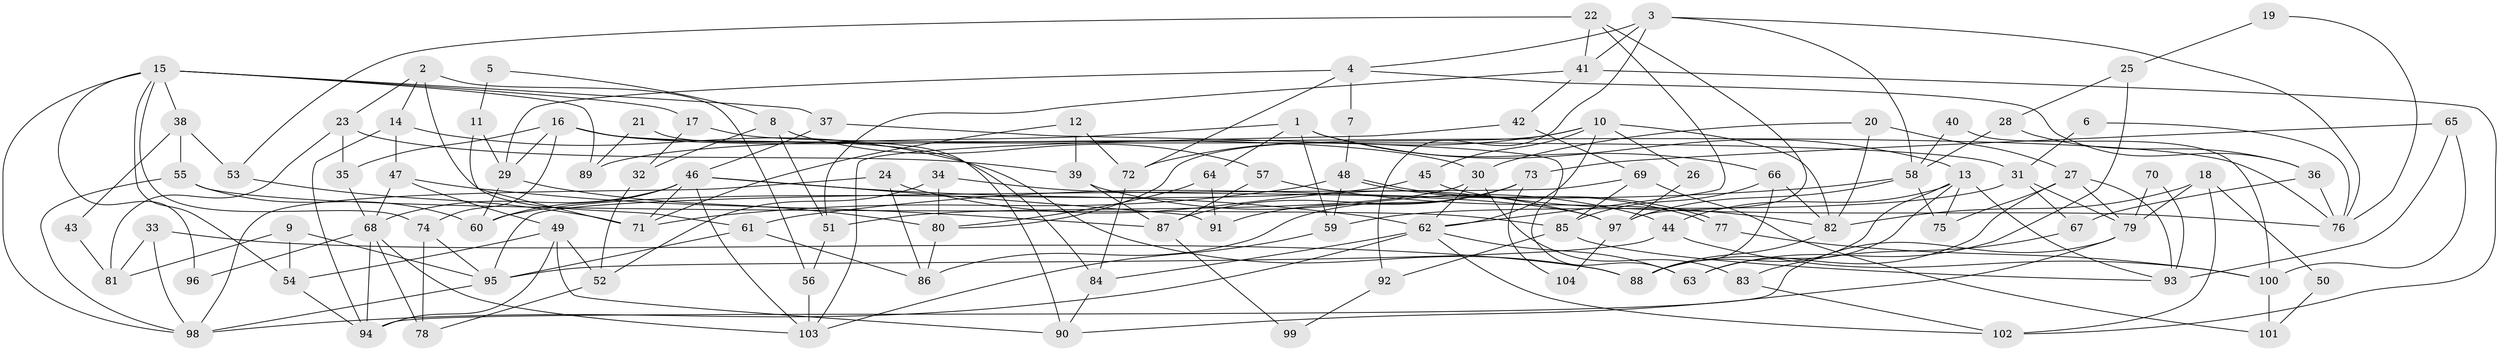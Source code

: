 // Generated by graph-tools (version 1.1) at 2025/36/03/09/25 02:36:19]
// undirected, 104 vertices, 208 edges
graph export_dot {
graph [start="1"]
  node [color=gray90,style=filled];
  1;
  2;
  3;
  4;
  5;
  6;
  7;
  8;
  9;
  10;
  11;
  12;
  13;
  14;
  15;
  16;
  17;
  18;
  19;
  20;
  21;
  22;
  23;
  24;
  25;
  26;
  27;
  28;
  29;
  30;
  31;
  32;
  33;
  34;
  35;
  36;
  37;
  38;
  39;
  40;
  41;
  42;
  43;
  44;
  45;
  46;
  47;
  48;
  49;
  50;
  51;
  52;
  53;
  54;
  55;
  56;
  57;
  58;
  59;
  60;
  61;
  62;
  63;
  64;
  65;
  66;
  67;
  68;
  69;
  70;
  71;
  72;
  73;
  74;
  75;
  76;
  77;
  78;
  79;
  80;
  81;
  82;
  83;
  84;
  85;
  86;
  87;
  88;
  89;
  90;
  91;
  92;
  93;
  94;
  95;
  96;
  97;
  98;
  99;
  100;
  101;
  102;
  103;
  104;
  1 -- 59;
  1 -- 13;
  1 -- 64;
  1 -- 66;
  1 -- 89;
  2 -- 14;
  2 -- 61;
  2 -- 23;
  2 -- 56;
  3 -- 4;
  3 -- 58;
  3 -- 41;
  3 -- 76;
  3 -- 92;
  4 -- 29;
  4 -- 72;
  4 -- 7;
  4 -- 36;
  5 -- 8;
  5 -- 11;
  6 -- 76;
  6 -- 31;
  7 -- 48;
  8 -- 32;
  8 -- 51;
  8 -- 57;
  9 -- 54;
  9 -- 95;
  9 -- 81;
  10 -- 82;
  10 -- 45;
  10 -- 26;
  10 -- 62;
  10 -- 72;
  10 -- 80;
  11 -- 29;
  11 -- 71;
  12 -- 72;
  12 -- 39;
  12 -- 71;
  13 -- 93;
  13 -- 63;
  13 -- 44;
  13 -- 75;
  13 -- 88;
  14 -- 94;
  14 -- 88;
  14 -- 47;
  15 -- 98;
  15 -- 38;
  15 -- 17;
  15 -- 37;
  15 -- 54;
  15 -- 74;
  15 -- 89;
  15 -- 96;
  16 -- 29;
  16 -- 30;
  16 -- 31;
  16 -- 35;
  16 -- 74;
  16 -- 84;
  17 -- 76;
  17 -- 32;
  18 -- 102;
  18 -- 79;
  18 -- 50;
  18 -- 82;
  19 -- 25;
  19 -- 76;
  20 -- 27;
  20 -- 82;
  20 -- 30;
  21 -- 89;
  21 -- 90;
  22 -- 41;
  22 -- 62;
  22 -- 53;
  22 -- 97;
  23 -- 35;
  23 -- 39;
  23 -- 81;
  24 -- 97;
  24 -- 98;
  24 -- 86;
  25 -- 63;
  25 -- 28;
  26 -- 97;
  27 -- 88;
  27 -- 75;
  27 -- 79;
  27 -- 93;
  28 -- 36;
  28 -- 58;
  29 -- 80;
  29 -- 60;
  30 -- 62;
  30 -- 51;
  30 -- 83;
  31 -- 79;
  31 -- 59;
  31 -- 67;
  32 -- 52;
  33 -- 81;
  33 -- 88;
  33 -- 98;
  34 -- 80;
  34 -- 52;
  34 -- 97;
  35 -- 68;
  36 -- 67;
  36 -- 76;
  37 -- 46;
  37 -- 63;
  38 -- 55;
  38 -- 53;
  38 -- 43;
  39 -- 87;
  39 -- 44;
  40 -- 100;
  40 -- 58;
  41 -- 51;
  41 -- 42;
  41 -- 102;
  42 -- 103;
  42 -- 69;
  43 -- 81;
  44 -- 95;
  44 -- 100;
  45 -- 76;
  45 -- 60;
  46 -- 68;
  46 -- 62;
  46 -- 60;
  46 -- 71;
  46 -- 91;
  46 -- 103;
  47 -- 68;
  47 -- 49;
  47 -- 87;
  48 -- 71;
  48 -- 77;
  48 -- 77;
  48 -- 59;
  49 -- 54;
  49 -- 52;
  49 -- 90;
  49 -- 94;
  50 -- 101;
  51 -- 56;
  52 -- 78;
  53 -- 71;
  54 -- 94;
  55 -- 98;
  55 -- 85;
  55 -- 60;
  56 -- 103;
  57 -- 82;
  57 -- 87;
  58 -- 97;
  58 -- 61;
  58 -- 75;
  59 -- 103;
  61 -- 86;
  61 -- 95;
  62 -- 98;
  62 -- 63;
  62 -- 84;
  62 -- 102;
  64 -- 80;
  64 -- 91;
  65 -- 73;
  65 -- 93;
  65 -- 100;
  66 -- 88;
  66 -- 82;
  66 -- 85;
  67 -- 83;
  68 -- 94;
  68 -- 103;
  68 -- 78;
  68 -- 96;
  69 -- 95;
  69 -- 85;
  69 -- 101;
  70 -- 93;
  70 -- 79;
  72 -- 84;
  73 -- 87;
  73 -- 91;
  73 -- 86;
  73 -- 104;
  74 -- 78;
  74 -- 95;
  77 -- 100;
  79 -- 90;
  79 -- 94;
  80 -- 86;
  82 -- 88;
  83 -- 102;
  84 -- 90;
  85 -- 92;
  85 -- 93;
  87 -- 99;
  92 -- 99;
  95 -- 98;
  97 -- 104;
  100 -- 101;
}
